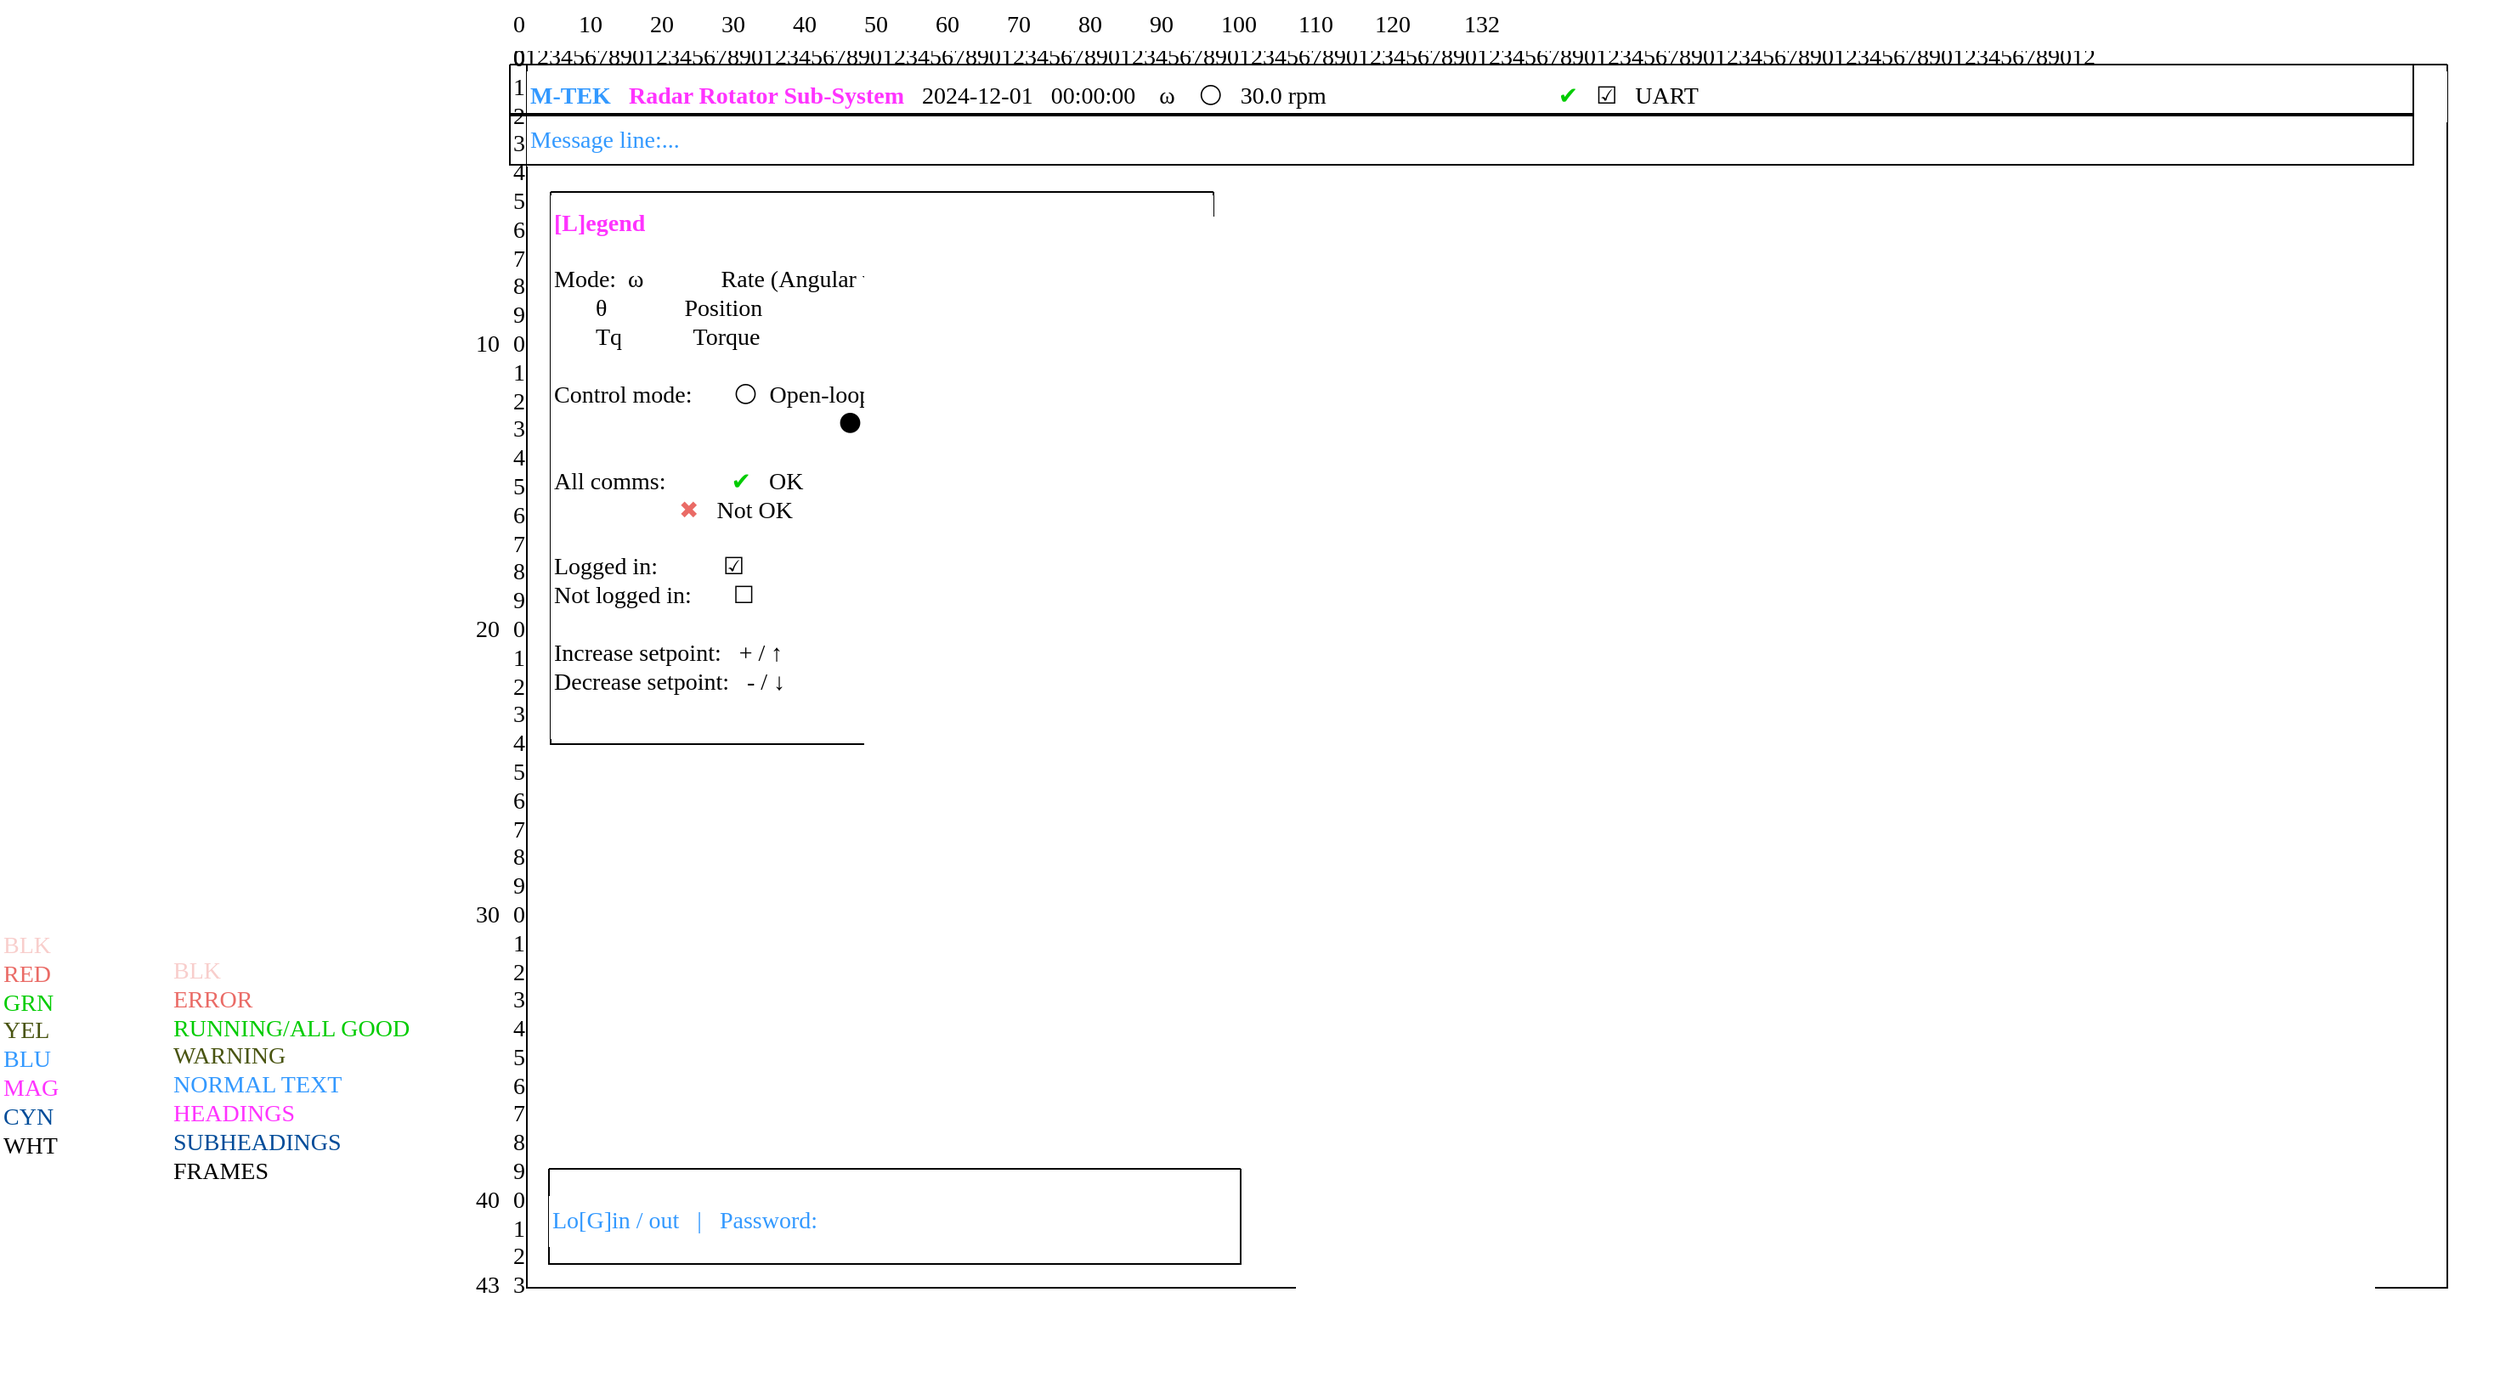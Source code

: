 <mxfile version="25.0.3">
  <diagram name="Page-1" id="gYPdV5KYoYjTxZCbX4Au">
    <mxGraphModel dx="3088" dy="1907" grid="1" gridSize="10" guides="1" tooltips="1" connect="1" arrows="1" fold="1" page="1" pageScale="1" pageWidth="1654" pageHeight="1169" math="0" shadow="0">
      <root>
        <mxCell id="0" />
        <mxCell id="1" parent="0" />
        <mxCell id="qkAYrCaB-duEuZqhV6VB-1" value="&lt;font&gt;0123456789012345678901234567890123456789012345678901234567890123456789012345678901234567890123456789012345678901234567890123456789012&lt;/font&gt;" style="text;html=1;align=left;verticalAlign=middle;resizable=0;points=[];autosize=1;strokeColor=none;fillColor=default;fontFamily=Lucida Console;fontSize=14;" parent="1" vertex="1">
          <mxGeometry x="10" y="-20" width="1150" height="30" as="geometry" />
        </mxCell>
        <mxCell id="qkAYrCaB-duEuZqhV6VB-2" value="&lt;font&gt;0&amp;nbsp; &amp;nbsp; &amp;nbsp; &amp;nbsp; &amp;nbsp;10&amp;nbsp; &amp;nbsp; &amp;nbsp; &amp;nbsp; 20&amp;nbsp; &amp;nbsp; &amp;nbsp; &amp;nbsp; 30&amp;nbsp; &amp;nbsp; &amp;nbsp; &amp;nbsp; 40&amp;nbsp; &amp;nbsp; &amp;nbsp; &amp;nbsp; 50&amp;nbsp; &amp;nbsp; &amp;nbsp; &amp;nbsp; 60&amp;nbsp; &amp;nbsp; &amp;nbsp; &amp;nbsp; 70&amp;nbsp; &amp;nbsp; &amp;nbsp; &amp;nbsp; 80&amp;nbsp; &amp;nbsp; &amp;nbsp; &amp;nbsp; 90&amp;nbsp; &amp;nbsp; &amp;nbsp; &amp;nbsp; 100&amp;nbsp; &amp;nbsp; &amp;nbsp; &amp;nbsp;110&amp;nbsp; &amp;nbsp; &amp;nbsp; &amp;nbsp;120&amp;nbsp; &amp;nbsp; &amp;nbsp; &amp;nbsp; &amp;nbsp;132&amp;nbsp;&lt;/font&gt;" style="text;html=1;align=left;verticalAlign=middle;resizable=0;points=[];autosize=1;strokeColor=none;fillColor=default;fontFamily=Lucida Console;fontSize=14;" parent="1" vertex="1">
          <mxGeometry x="10" y="-39" width="1170" height="30" as="geometry" />
        </mxCell>
        <mxCell id="0JCC86L8l436ZXqpCiF8-2" value="&lt;div&gt;&lt;br&gt;&lt;/div&gt;&lt;div&gt;&lt;br&gt;&lt;/div&gt;&lt;div&gt;&lt;br&gt;&lt;/div&gt;&lt;div&gt;&lt;br&gt;&lt;/div&gt;&lt;div&gt;&lt;br&gt;&lt;/div&gt;&lt;div&gt;&lt;br&gt;&lt;/div&gt;&lt;div&gt;&lt;br&gt;&lt;/div&gt;&lt;div&gt;&lt;br&gt;&lt;/div&gt;&lt;div&gt;&lt;br&gt;&lt;/div&gt;&lt;br&gt;&lt;div&gt;10&lt;/div&gt;&lt;div&gt;&lt;br&gt;&lt;/div&gt;&lt;div&gt;&lt;br&gt;&lt;/div&gt;&lt;div&gt;&lt;br&gt;&lt;/div&gt;&lt;div&gt;&lt;br&gt;&lt;/div&gt;&lt;div&gt;&lt;br&gt;&lt;/div&gt;&lt;div&gt;&lt;br&gt;&lt;/div&gt;&lt;div&gt;&lt;br&gt;&lt;/div&gt;&lt;div&gt;&lt;br&gt;&lt;/div&gt;&lt;div&gt;&lt;br&gt;&lt;/div&gt;&lt;div&gt;20&lt;/div&gt;&lt;div&gt;&lt;br&gt;&lt;/div&gt;&lt;div&gt;&lt;br&gt;&lt;/div&gt;&lt;div&gt;&lt;br&gt;&lt;/div&gt;&lt;div&gt;&lt;br&gt;&lt;/div&gt;&lt;div&gt;&lt;br&gt;&lt;/div&gt;&lt;div&gt;&lt;br&gt;&lt;/div&gt;&lt;div&gt;&lt;br&gt;&lt;/div&gt;&lt;div&gt;&lt;br&gt;&lt;/div&gt;&lt;div&gt;&lt;br&gt;&lt;/div&gt;&lt;div&gt;30&lt;/div&gt;&lt;div&gt;&lt;br&gt;&lt;/div&gt;&lt;div&gt;&lt;br&gt;&lt;/div&gt;&lt;div&gt;&lt;br&gt;&lt;/div&gt;&lt;div&gt;&lt;br&gt;&lt;/div&gt;&lt;div&gt;&lt;br&gt;&lt;/div&gt;&lt;div&gt;&lt;br&gt;&lt;/div&gt;&lt;div&gt;&lt;br&gt;&lt;/div&gt;&lt;div&gt;&lt;br&gt;&lt;/div&gt;&lt;div&gt;&lt;br&gt;&lt;/div&gt;&lt;div&gt;40&lt;/div&gt;&lt;div&gt;&lt;br&gt;&lt;/div&gt;&lt;div&gt;&lt;br&gt;&lt;/div&gt;&lt;div&gt;43&lt;/div&gt;&lt;div&gt;&lt;br&gt;&lt;/div&gt;&lt;div&gt;&lt;br&gt;&lt;/div&gt;&lt;div&gt;&lt;br&gt;&lt;/div&gt;" style="text;whiteSpace=wrap;html=1;align=right;fontFamily=Lucida Console;fontSize=14;" parent="1" vertex="1">
          <mxGeometry x="-18" y="-19" width="24" height="240" as="geometry" />
        </mxCell>
        <mxCell id="qkAYrCaB-duEuZqhV6VB-3" value="0&lt;div&gt;1&lt;/div&gt;&lt;div&gt;2&lt;/div&gt;&lt;div&gt;3&lt;/div&gt;&lt;div&gt;4&lt;/div&gt;&lt;div&gt;5&lt;/div&gt;&lt;div&gt;6&lt;/div&gt;&lt;div&gt;7&lt;/div&gt;&lt;div&gt;8&lt;/div&gt;&lt;div&gt;9&lt;/div&gt;&lt;div&gt;0&lt;/div&gt;&lt;div&gt;1&lt;/div&gt;&lt;div&gt;2&lt;/div&gt;&lt;div&gt;3&lt;/div&gt;&lt;div&gt;4&lt;/div&gt;&lt;div&gt;5&lt;/div&gt;&lt;div&gt;6&lt;/div&gt;&lt;div&gt;7&lt;/div&gt;&lt;div&gt;8&lt;/div&gt;&lt;div&gt;9&lt;/div&gt;&lt;div&gt;0&lt;/div&gt;&lt;div&gt;1&lt;/div&gt;&lt;div&gt;2&lt;/div&gt;&lt;div&gt;3&lt;/div&gt;&lt;div&gt;4&lt;/div&gt;&lt;div&gt;5&lt;/div&gt;&lt;div&gt;6&lt;/div&gt;&lt;div&gt;7&lt;/div&gt;&lt;div&gt;8&lt;/div&gt;&lt;div&gt;9&lt;/div&gt;&lt;div&gt;0&lt;/div&gt;&lt;div&gt;1&lt;/div&gt;&lt;div&gt;2&lt;/div&gt;&lt;div&gt;3&lt;/div&gt;&lt;div&gt;4&lt;/div&gt;&lt;div&gt;5&lt;/div&gt;&lt;div&gt;6&lt;/div&gt;&lt;div&gt;7&lt;/div&gt;&lt;div&gt;8&lt;/div&gt;&lt;div&gt;9&lt;/div&gt;&lt;div&gt;0&lt;/div&gt;&lt;div&gt;1&lt;/div&gt;&lt;div&gt;2&lt;/div&gt;&lt;div&gt;3&lt;/div&gt;&lt;div&gt;&lt;br&gt;&lt;/div&gt;&lt;div&gt;&lt;br&gt;&lt;/div&gt;" style="text;whiteSpace=wrap;html=1;fontFamily=Lucida Console;fontSize=14;" parent="1" vertex="1">
          <mxGeometry x="10" y="-19" width="24" height="240" as="geometry" />
        </mxCell>
        <mxCell id="LSzqvkUK99cfRbp6Mw0R-84" value="&lt;div&gt;&lt;font color=&quot;#f8cecc&quot;&gt;BLK&lt;/font&gt;&lt;/div&gt;&lt;div&gt;&lt;font color=&quot;#ea6b66&quot;&gt;RED&lt;/font&gt;&lt;/div&gt;&lt;div&gt;&lt;span style=&quot;color: rgb(0, 204, 0);&quot;&gt;GRN&lt;/span&gt;&lt;/div&gt;&lt;div&gt;&lt;font color=&quot;#495411&quot;&gt;YEL&lt;/font&gt;&lt;/div&gt;&lt;div&gt;&lt;font color=&quot;#3399ff&quot;&gt;BLU&lt;/font&gt;&lt;/div&gt;&lt;div&gt;&lt;font color=&quot;#ff33ff&quot;&gt;MAG&lt;/font&gt;&lt;/div&gt;&lt;div&gt;&lt;font color=&quot;#004c99&quot;&gt;CYN&lt;/font&gt;&lt;/div&gt;&lt;div&gt;WHT&lt;/div&gt;&lt;div&gt;&lt;br&gt;&lt;/div&gt;" style="text;html=1;align=left;verticalAlign=middle;resizable=0;points=[];autosize=1;strokeColor=none;fillColor=default;fontFamily=Lucida Console;fontSize=14;" parent="1" vertex="1">
          <mxGeometry x="-290" y="505" width="50" height="160" as="geometry" />
        </mxCell>
        <mxCell id="LSzqvkUK99cfRbp6Mw0R-85" value="&lt;div&gt;&lt;font color=&quot;#f8cecc&quot;&gt;BLK&lt;/font&gt;&lt;/div&gt;&lt;div&gt;&lt;font color=&quot;#ea6b66&quot;&gt;ERROR&lt;/font&gt;&lt;/div&gt;&lt;div&gt;&lt;span style=&quot;color: rgb(0, 204, 0);&quot;&gt;RUNNING/ALL GOOD&lt;/span&gt;&lt;/div&gt;&lt;div&gt;&lt;font color=&quot;#495411&quot;&gt;WARNING&lt;/font&gt;&lt;/div&gt;&lt;div&gt;&lt;font color=&quot;#3399ff&quot;&gt;NORMAL TEXT&lt;/font&gt;&lt;/div&gt;&lt;div&gt;&lt;font color=&quot;#ff33ff&quot;&gt;HEADINGS&lt;/font&gt;&lt;/div&gt;&lt;div&gt;&lt;span style=&quot;background-color: initial;&quot;&gt;&lt;font color=&quot;#004c99&quot;&gt;SUBHEADINGS&lt;/font&gt;&lt;/span&gt;&lt;/div&gt;&lt;div&gt;&lt;span style=&quot;background-color: initial;&quot;&gt;FRAMES&lt;/span&gt;&lt;/div&gt;&lt;div&gt;&lt;br&gt;&lt;/div&gt;" style="text;html=1;align=left;verticalAlign=middle;resizable=0;points=[];autosize=1;strokeColor=none;fillColor=default;fontFamily=Lucida Console;fontSize=14;" parent="1" vertex="1">
          <mxGeometry x="-190" y="520" width="160" height="160" as="geometry" />
        </mxCell>
        <mxCell id="oLKlljd090616Nfrw5Nb-1" value="" style="swimlane;startSize=0;fontFamily=Lucida Console;fontSize=14;" parent="1" vertex="1">
          <mxGeometry x="20" y="-1" width="1130" height="720" as="geometry" />
        </mxCell>
        <mxCell id="oLKlljd090616Nfrw5Nb-9" value="&lt;font color=&quot;#3399ff&quot;&gt;&lt;b&gt;M-TEK&lt;/b&gt;&amp;nbsp; &amp;nbsp;&lt;/font&gt;&lt;font color=&quot;#ff33ff&quot;&gt;&lt;b&gt;Radar Rotator Sub-System&amp;nbsp; &amp;nbsp;&lt;/b&gt;&lt;/font&gt;2024-12-01&amp;nbsp; &amp;nbsp;00:00:00&amp;nbsp; &amp;nbsp; ω&amp;nbsp;&amp;nbsp; &amp;nbsp;⚪&amp;nbsp; &amp;nbsp;30.0 rpm&amp;nbsp; &amp;nbsp; &amp;nbsp; &amp;nbsp; &amp;nbsp; &amp;nbsp; &amp;nbsp; &amp;nbsp; &amp;nbsp; &amp;nbsp; &amp;nbsp; &amp;nbsp; &amp;nbsp; &amp;nbsp; &amp;nbsp; &amp;nbsp; &amp;nbsp; &amp;nbsp; &amp;nbsp; &amp;nbsp;&lt;font color=&quot;#00cc00&quot;&gt;✔&amp;nbsp; &amp;nbsp;&lt;/font&gt;&lt;span style=&quot;background-color: initial;&quot;&gt;☑&amp;nbsp; &amp;nbsp;UART&lt;/span&gt;" style="text;html=1;align=left;verticalAlign=middle;resizable=0;points=[];autosize=1;strokeColor=none;fillColor=default;labelBackgroundColor=none;fontFamily=Lucida Console;fontSize=14;" parent="oLKlljd090616Nfrw5Nb-1" vertex="1">
          <mxGeometry y="4" width="1130" height="30" as="geometry" />
        </mxCell>
        <mxCell id="oLKlljd090616Nfrw5Nb-10" value="&lt;font color=&quot;#3399ff&quot;&gt;Message line:...&lt;/font&gt;" style="text;html=1;align=left;verticalAlign=middle;resizable=0;points=[];autosize=1;strokeColor=none;fillColor=default;fontFamily=Lucida Console;fontSize=14;" parent="oLKlljd090616Nfrw5Nb-1" vertex="1">
          <mxGeometry y="30" width="160" height="30" as="geometry" />
        </mxCell>
        <mxCell id="USdj_I0CaCp1iJVfZblM-9" value="&#xa;" style="swimlane;startSize=0;fontFamily=Lucida Console;fontSize=14;" parent="oLKlljd090616Nfrw5Nb-1" vertex="1">
          <mxGeometry x="-10" y="29" width="1120" height="30" as="geometry" />
        </mxCell>
        <mxCell id="USdj_I0CaCp1iJVfZblM-36" value="&#xa;" style="swimlane;startSize=0;fontFamily=Lucida Console;fontSize=14;" parent="oLKlljd090616Nfrw5Nb-1" vertex="1">
          <mxGeometry x="-10" width="1120" height="30" as="geometry" />
        </mxCell>
        <mxCell id="USdj_I0CaCp1iJVfZblM-37" value="&#xa;" style="swimlane;startSize=0;fontFamily=Lucida Console;fontSize=14;" parent="oLKlljd090616Nfrw5Nb-1" vertex="1">
          <mxGeometry x="13" y="650" width="407" height="56" as="geometry" />
        </mxCell>
        <mxCell id="USdj_I0CaCp1iJVfZblM-40" value="&lt;span style=&quot;color: rgb(51, 153, 255);&quot;&gt;Lo[G]in / out&amp;nbsp; &amp;nbsp;|&amp;nbsp; &amp;nbsp;&lt;/span&gt;&lt;span style=&quot;color: rgb(51, 153, 255); background-color: initial;&quot;&gt;Password:&lt;/span&gt;" style="text;html=1;align=left;verticalAlign=middle;resizable=0;points=[];autosize=1;strokeColor=none;fillColor=default;fontFamily=Lucida Console;fontSize=14;" parent="USdj_I0CaCp1iJVfZblM-37" vertex="1">
          <mxGeometry y="16" width="270" height="30" as="geometry" />
        </mxCell>
        <mxCell id="ittD8aQFB4zh-7gGsS9k-8" value="&#xa;" style="swimlane;startSize=0;fontFamily=Lucida Console;fontSize=14;" parent="oLKlljd090616Nfrw5Nb-1" vertex="1">
          <mxGeometry x="14" y="75" width="390" height="325" as="geometry" />
        </mxCell>
        <mxCell id="ittD8aQFB4zh-7gGsS9k-7" value="&lt;b style=&quot;color: rgb(255, 51, 255);&quot;&gt;&lt;font&gt;[L]egend&amp;nbsp;&lt;/font&gt;&lt;/b&gt;&lt;div&gt;&lt;font&gt;&lt;br&gt;&lt;/font&gt;&lt;/div&gt;&lt;div&gt;&lt;font&gt;Mode:&amp;nbsp; ω&amp;nbsp; &amp;nbsp; &amp;nbsp; &amp;nbsp; &amp;nbsp; &amp;nbsp; &amp;nbsp;Rate (Angular velocity)&lt;/font&gt;&lt;/div&gt;&lt;div&gt;&lt;font&gt;&amp;nbsp; &amp;nbsp; &amp;nbsp; &amp;nbsp;θ&amp;nbsp; &amp;nbsp; &amp;nbsp; &amp;nbsp; &amp;nbsp; &amp;nbsp; &amp;nbsp;Position&lt;/font&gt;&lt;/div&gt;&lt;div&gt;&lt;font&gt;&amp;nbsp; &amp;nbsp; &amp;nbsp; &amp;nbsp;Tq&amp;nbsp; &amp;nbsp; &amp;nbsp; &amp;nbsp; &amp;nbsp; &amp;nbsp; Torque&lt;/font&gt;&lt;/div&gt;&lt;div&gt;&lt;font&gt;&amp;nbsp;&lt;font color=&quot;#ff33ff&quot;&gt;&lt;b&gt;&lt;br&gt;&lt;/b&gt;&lt;/font&gt;&lt;/font&gt;&lt;div&gt;&lt;font&gt;Control mode:&amp;nbsp; &amp;nbsp; &amp;nbsp; &amp;nbsp;⚪&amp;nbsp; Open-loop&amp;nbsp;&lt;b style=&quot;color: rgb(255, 51, 255);&quot;&gt;&lt;/b&gt;&lt;/font&gt;&lt;/div&gt;&lt;div&gt;&lt;span style=&quot;font-family: Helvetica; text-wrap-mode: wrap;&quot;&gt;&lt;font&gt;&amp;nbsp; &amp;nbsp; &amp;nbsp; &amp;nbsp; &amp;nbsp; &amp;nbsp; &amp;nbsp; &amp;nbsp; &amp;nbsp; &amp;nbsp; &amp;nbsp; &amp;nbsp; &amp;nbsp; &amp;nbsp; &amp;nbsp; &amp;nbsp; &amp;nbsp; &amp;nbsp; &amp;nbsp; &amp;nbsp; &amp;nbsp; &amp;nbsp;⚫&amp;nbsp; &amp;nbsp; Closed-loop&lt;/font&gt;&lt;/span&gt;&lt;/div&gt;&lt;div&gt;&lt;br&gt;&lt;/div&gt;&lt;/div&gt;&lt;div&gt;All comms:&amp;nbsp; &amp;nbsp; &amp;nbsp; &amp;nbsp; &amp;nbsp; &amp;nbsp;&lt;span style=&quot;background-color: initial;&quot;&gt;&lt;font color=&quot;#00cc00&quot;&gt;✔&lt;/font&gt;&lt;/span&gt;&lt;span style=&quot;background-color: initial;&quot;&gt;&amp;nbsp; &amp;nbsp;OK&lt;/span&gt;&lt;/div&gt;&lt;div&gt;&amp;nbsp; &amp;nbsp; &amp;nbsp; &amp;nbsp; &amp;nbsp; &amp;nbsp; &amp;nbsp; &amp;nbsp; &amp;nbsp; &amp;nbsp; &amp;nbsp;&lt;span style=&quot;background-color: initial;&quot;&gt;&lt;font color=&quot;#ea6b66&quot;&gt;✖&lt;/font&gt;&lt;/span&gt;&lt;span style=&quot;background-color: initial;&quot;&gt;&amp;nbsp; &amp;nbsp;Not OK&lt;/span&gt;&lt;/div&gt;&lt;div&gt;&lt;br&gt;&lt;/div&gt;&lt;div&gt;Logged in:&amp;nbsp; &amp;nbsp; &amp;nbsp; &amp;nbsp; &amp;nbsp; &amp;nbsp;☑&lt;/div&gt;&lt;div&gt;Not logged in:&amp;nbsp; &amp;nbsp; &amp;nbsp; &amp;nbsp;☐&lt;/div&gt;&lt;div&gt;&lt;br&gt;&lt;/div&gt;&lt;div&gt;Increase setpoint:&amp;nbsp; &amp;nbsp;+ /&amp;nbsp;↑&lt;/div&gt;&lt;div&gt;Decrease setpoint:&amp;nbsp; &amp;nbsp;- /&amp;nbsp;↓&amp;nbsp;&amp;nbsp;&lt;/div&gt;&lt;div&gt;&lt;br&gt;&lt;/div&gt;" style="text;html=1;align=left;verticalAlign=middle;resizable=0;points=[];autosize=1;strokeColor=none;fillColor=default;fontFamily=Lucida Console;fontSize=14;" parent="ittD8aQFB4zh-7gGsS9k-8" vertex="1">
          <mxGeometry y="2" width="390" height="320" as="geometry" />
        </mxCell>
      </root>
    </mxGraphModel>
  </diagram>
</mxfile>
